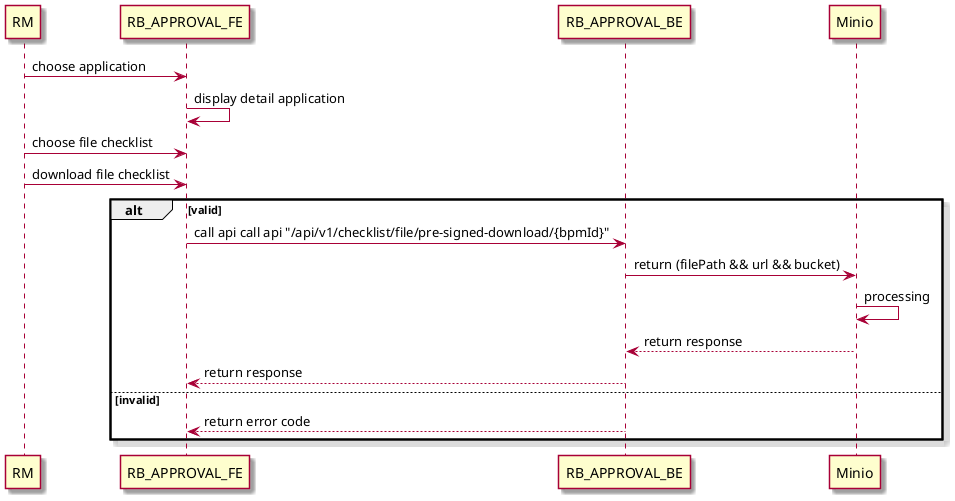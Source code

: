 @startuml
skin rose
participant RM
participant RB_APPROVAL_FE
participant RB_APPROVAL_BE
participant Minio

RM -> RB_APPROVAL_FE: choose application
RB_APPROVAL_FE -> RB_APPROVAL_FE: display detail application
RM -> RB_APPROVAL_FE: choose file checklist
RM -> RB_APPROVAL_FE: download file checklist
alt valid
    RB_APPROVAL_FE-> RB_APPROVAL_BE: call api call api "/api/v1/checklist/file/pre-signed-download/{bpmId}"
    RB_APPROVAL_BE -> Minio: return (filePath && url && bucket)
    Minio -> Minio: processing
    Minio --> RB_APPROVAL_BE: return response
    RB_APPROVAL_BE --> RB_APPROVAL_FE: return response
else invalid
    RB_APPROVAL_BE --> RB_APPROVAL_FE: return error code
end
@enduml
